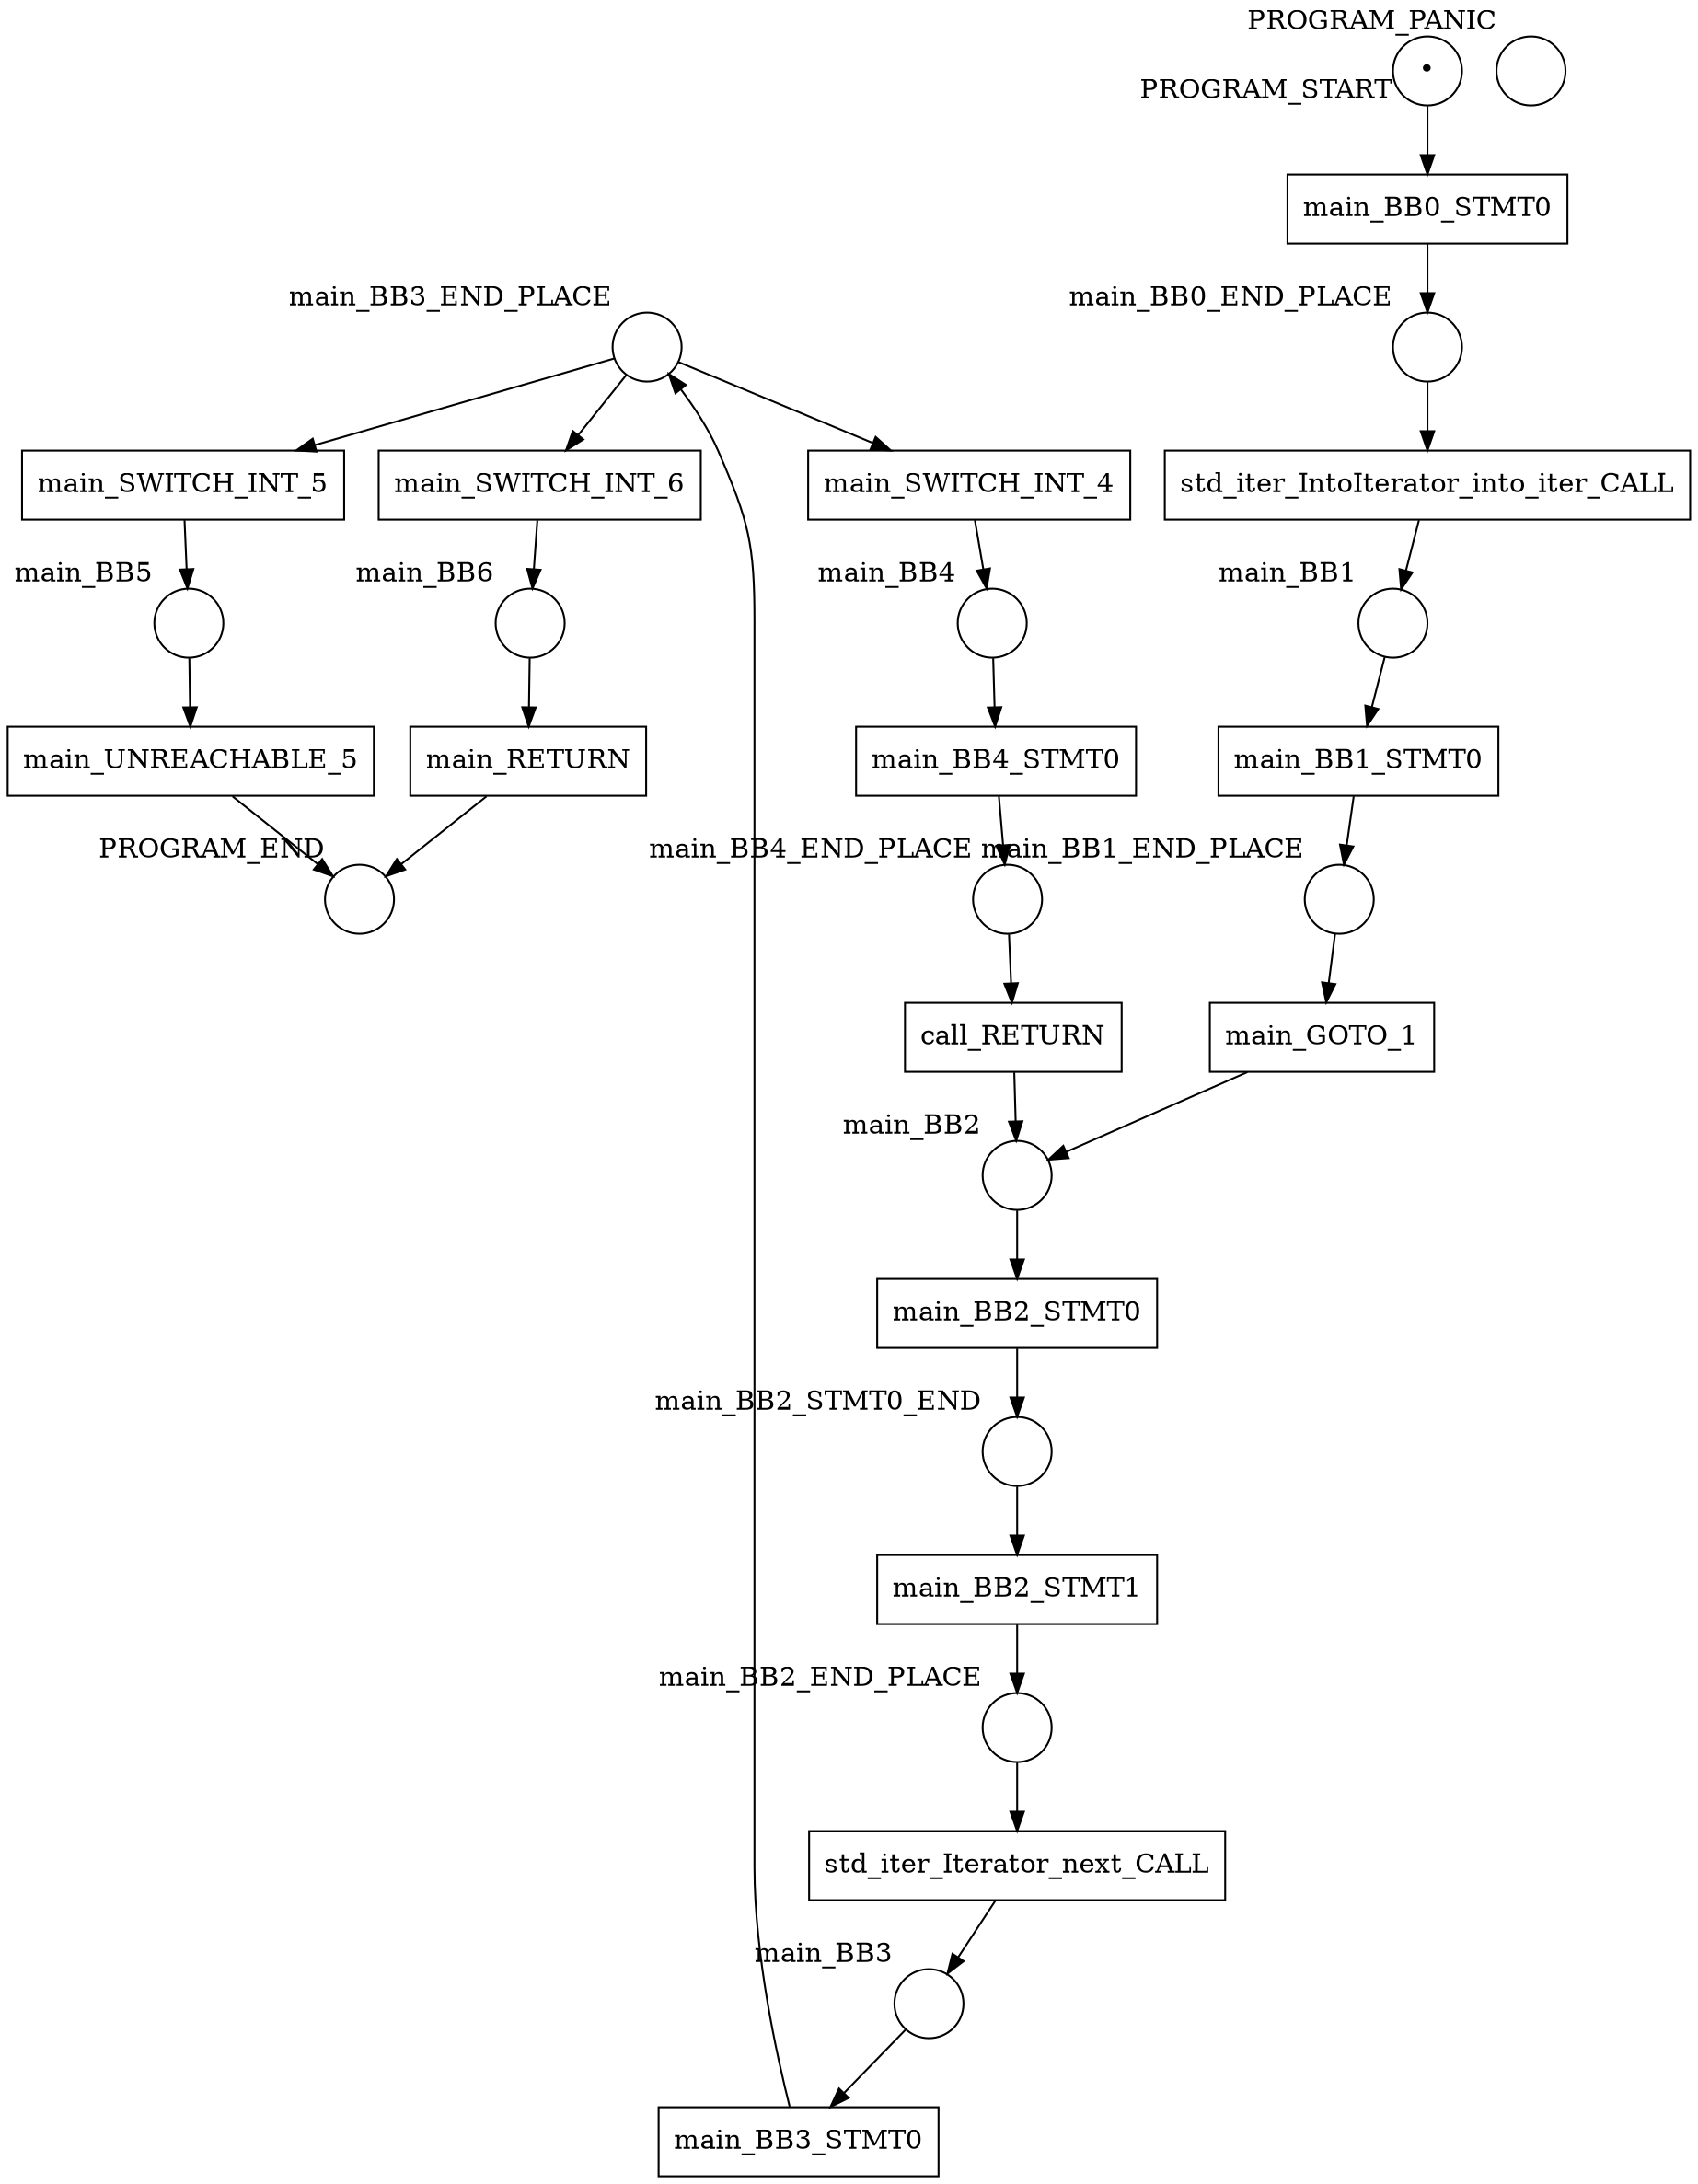 digraph petrinet {
    PROGRAM_END [shape="circle" xlabel="PROGRAM_END" label=""];
    PROGRAM_PANIC [shape="circle" xlabel="PROGRAM_PANIC" label=""];
    PROGRAM_START [shape="circle" xlabel="PROGRAM_START" label="•"];
    main_BB0_END_PLACE [shape="circle" xlabel="main_BB0_END_PLACE" label=""];
    main_BB1 [shape="circle" xlabel="main_BB1" label=""];
    main_BB1_END_PLACE [shape="circle" xlabel="main_BB1_END_PLACE" label=""];
    main_BB2 [shape="circle" xlabel="main_BB2" label=""];
    main_BB2_END_PLACE [shape="circle" xlabel="main_BB2_END_PLACE" label=""];
    main_BB2_STMT0_END [shape="circle" xlabel="main_BB2_STMT0_END" label=""];
    main_BB3 [shape="circle" xlabel="main_BB3" label=""];
    main_BB3_END_PLACE [shape="circle" xlabel="main_BB3_END_PLACE" label=""];
    main_BB4 [shape="circle" xlabel="main_BB4" label=""];
    main_BB4_END_PLACE [shape="circle" xlabel="main_BB4_END_PLACE" label=""];
    main_BB5 [shape="circle" xlabel="main_BB5" label=""];
    main_BB6 [shape="circle" xlabel="main_BB6" label=""];
    call_RETURN [shape="box" xlabel="" label="call_RETURN"];
    main_BB0_STMT0 [shape="box" xlabel="" label="main_BB0_STMT0"];
    main_BB1_STMT0 [shape="box" xlabel="" label="main_BB1_STMT0"];
    main_BB2_STMT0 [shape="box" xlabel="" label="main_BB2_STMT0"];
    main_BB2_STMT1 [shape="box" xlabel="" label="main_BB2_STMT1"];
    main_BB3_STMT0 [shape="box" xlabel="" label="main_BB3_STMT0"];
    main_BB4_STMT0 [shape="box" xlabel="" label="main_BB4_STMT0"];
    main_GOTO_1 [shape="box" xlabel="" label="main_GOTO_1"];
    main_RETURN [shape="box" xlabel="" label="main_RETURN"];
    main_SWITCH_INT_4 [shape="box" xlabel="" label="main_SWITCH_INT_4"];
    main_SWITCH_INT_5 [shape="box" xlabel="" label="main_SWITCH_INT_5"];
    main_SWITCH_INT_6 [shape="box" xlabel="" label="main_SWITCH_INT_6"];
    main_UNREACHABLE_5 [shape="box" xlabel="" label="main_UNREACHABLE_5"];
    std_iter_IntoIterator_into_iter_CALL [shape="box" xlabel="" label="std_iter_IntoIterator_into_iter_CALL"];
    std_iter_Iterator_next_CALL [shape="box" xlabel="" label="std_iter_Iterator_next_CALL"];
    PROGRAM_START -> main_BB0_STMT0;
    main_BB0_END_PLACE -> std_iter_IntoIterator_into_iter_CALL;
    main_BB1 -> main_BB1_STMT0;
    main_BB1_END_PLACE -> main_GOTO_1;
    main_BB2 -> main_BB2_STMT0;
    main_BB2_END_PLACE -> std_iter_Iterator_next_CALL;
    main_BB2_STMT0_END -> main_BB2_STMT1;
    main_BB3 -> main_BB3_STMT0;
    main_BB3_END_PLACE -> main_SWITCH_INT_4;
    main_BB3_END_PLACE -> main_SWITCH_INT_5;
    main_BB3_END_PLACE -> main_SWITCH_INT_6;
    main_BB4 -> main_BB4_STMT0;
    main_BB4_END_PLACE -> call_RETURN;
    main_BB5 -> main_UNREACHABLE_5;
    main_BB6 -> main_RETURN;
    call_RETURN -> main_BB2;
    main_BB0_STMT0 -> main_BB0_END_PLACE;
    main_BB1_STMT0 -> main_BB1_END_PLACE;
    main_BB2_STMT0 -> main_BB2_STMT0_END;
    main_BB2_STMT1 -> main_BB2_END_PLACE;
    main_BB3_STMT0 -> main_BB3_END_PLACE;
    main_BB4_STMT0 -> main_BB4_END_PLACE;
    main_GOTO_1 -> main_BB2;
    main_RETURN -> PROGRAM_END;
    main_SWITCH_INT_4 -> main_BB4;
    main_SWITCH_INT_5 -> main_BB5;
    main_SWITCH_INT_6 -> main_BB6;
    main_UNREACHABLE_5 -> PROGRAM_END;
    std_iter_IntoIterator_into_iter_CALL -> main_BB1;
    std_iter_Iterator_next_CALL -> main_BB3;
}
